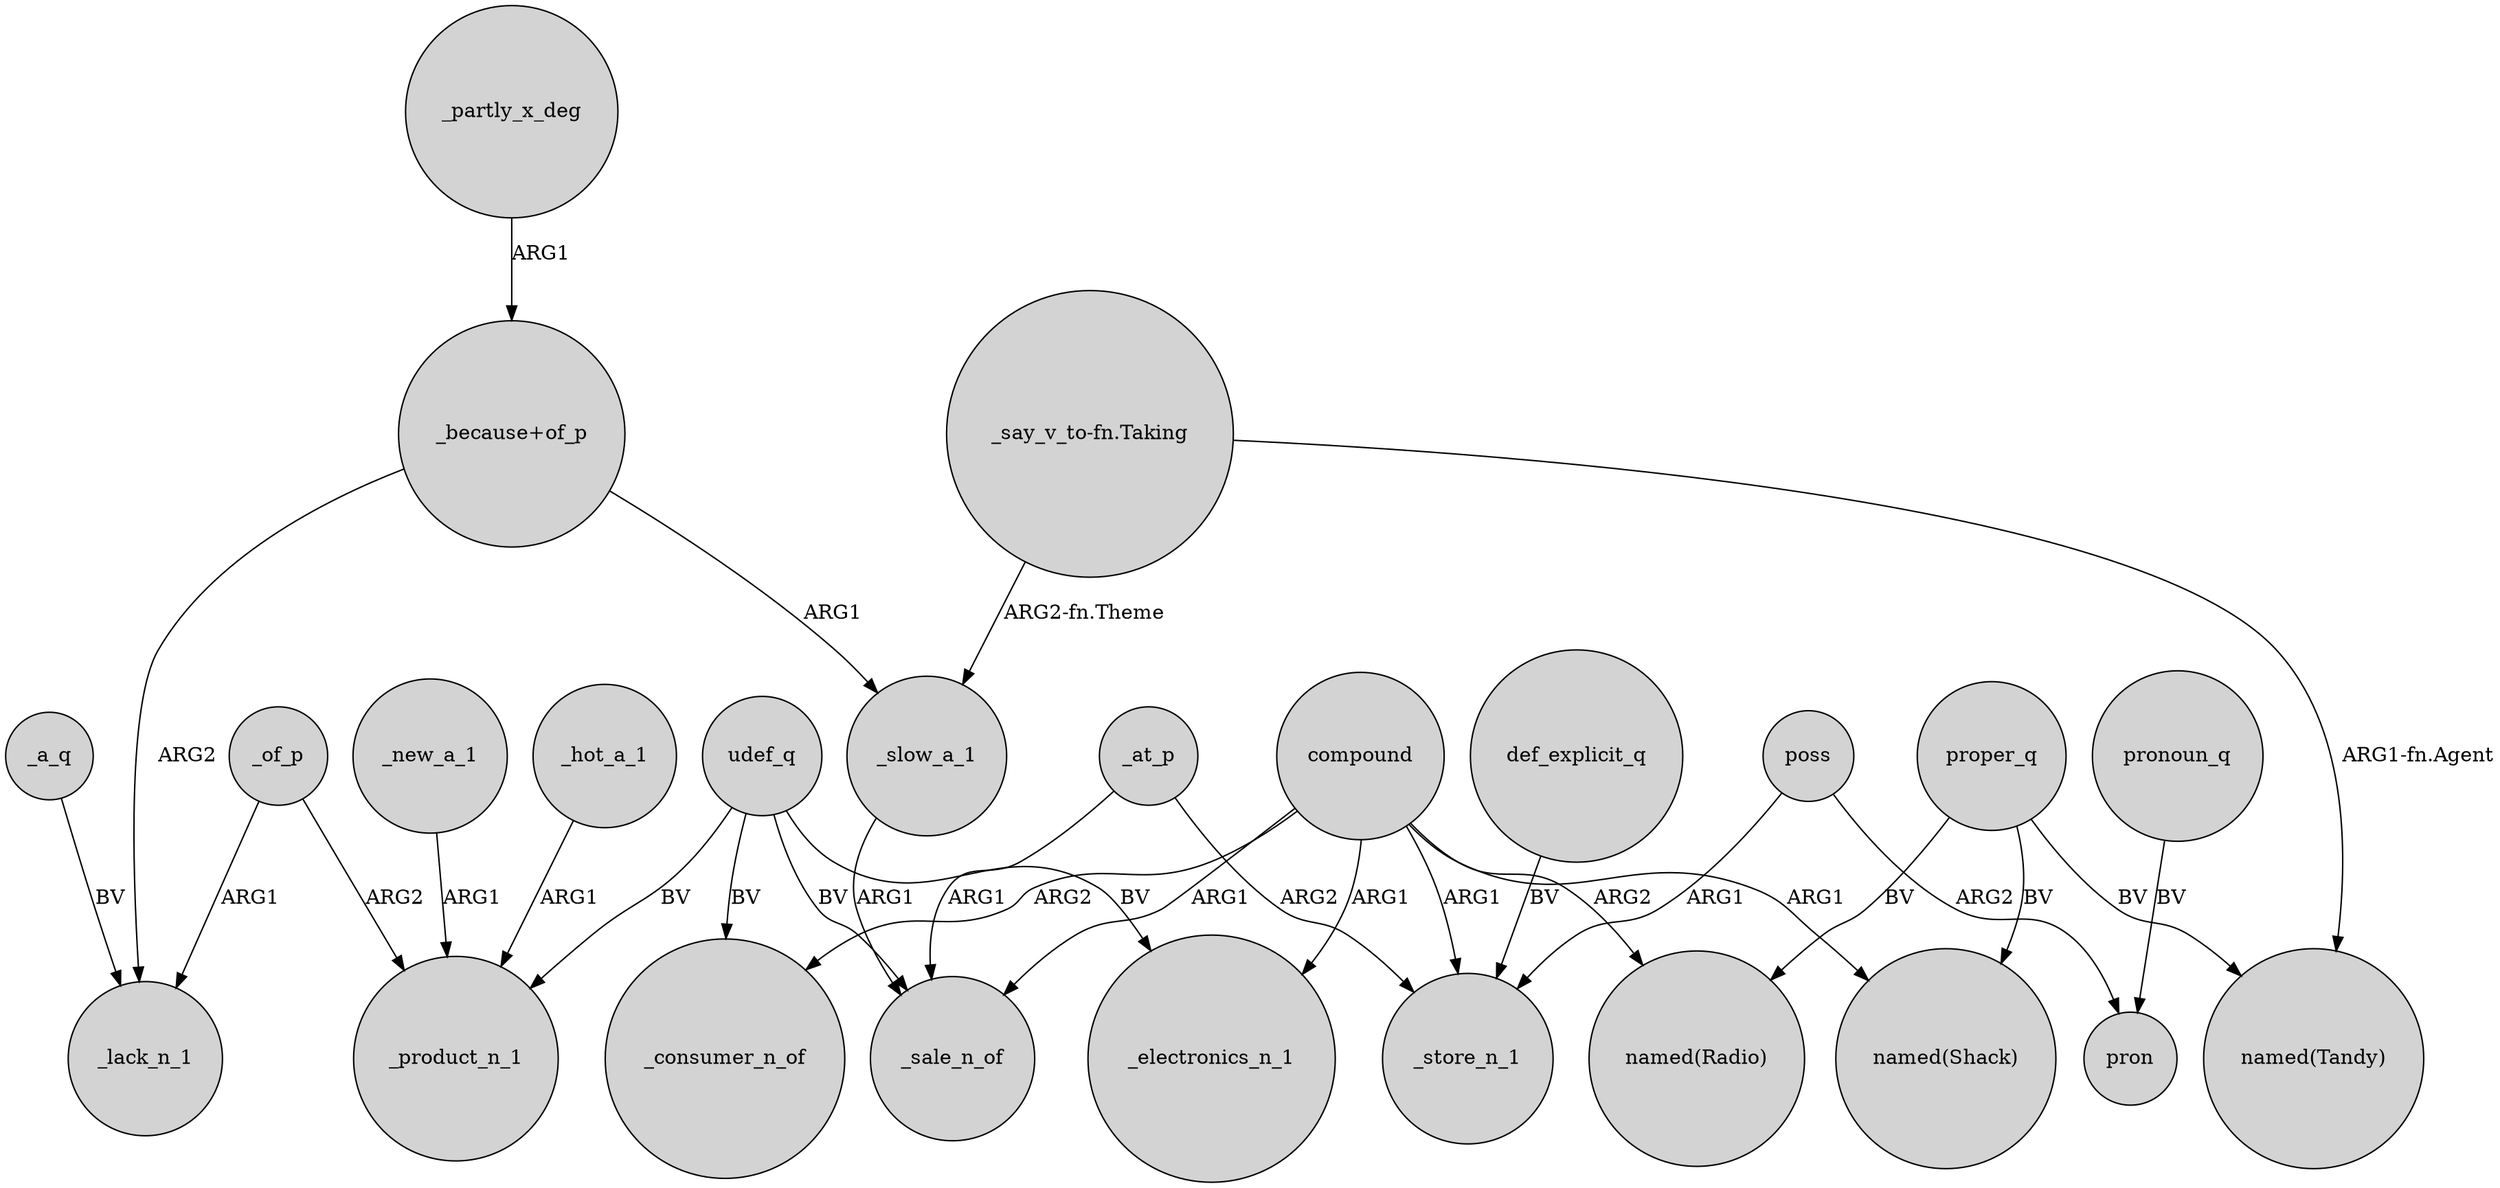 digraph {
	node [shape=circle style=filled]
	"_because+of_p" -> _slow_a_1 [label=ARG1]
	"_because+of_p" -> _lack_n_1 [label=ARG2]
	compound -> _electronics_n_1 [label=ARG1]
	_at_p -> _store_n_1 [label=ARG2]
	udef_q -> _electronics_n_1 [label=BV]
	_at_p -> _sale_n_of [label=ARG1]
	_a_q -> _lack_n_1 [label=BV]
	udef_q -> _product_n_1 [label=BV]
	_hot_a_1 -> _product_n_1 [label=ARG1]
	_of_p -> _lack_n_1 [label=ARG1]
	proper_q -> "named(Shack)" [label=BV]
	udef_q -> _sale_n_of [label=BV]
	_of_p -> _product_n_1 [label=ARG2]
	"_say_v_to-fn.Taking" -> "named(Tandy)" [label="ARG1-fn.Agent"]
	_new_a_1 -> _product_n_1 [label=ARG1]
	_partly_x_deg -> "_because+of_p" [label=ARG1]
	proper_q -> "named(Radio)" [label=BV]
	pronoun_q -> pron [label=BV]
	poss -> pron [label=ARG2]
	def_explicit_q -> _store_n_1 [label=BV]
	compound -> "named(Shack)" [label=ARG1]
	compound -> _store_n_1 [label=ARG1]
	compound -> "named(Radio)" [label=ARG2]
	"_say_v_to-fn.Taking" -> _slow_a_1 [label="ARG2-fn.Theme"]
	_slow_a_1 -> _sale_n_of [label=ARG1]
	udef_q -> _consumer_n_of [label=BV]
	compound -> _consumer_n_of [label=ARG2]
	poss -> _store_n_1 [label=ARG1]
	proper_q -> "named(Tandy)" [label=BV]
	compound -> _sale_n_of [label=ARG1]
}
